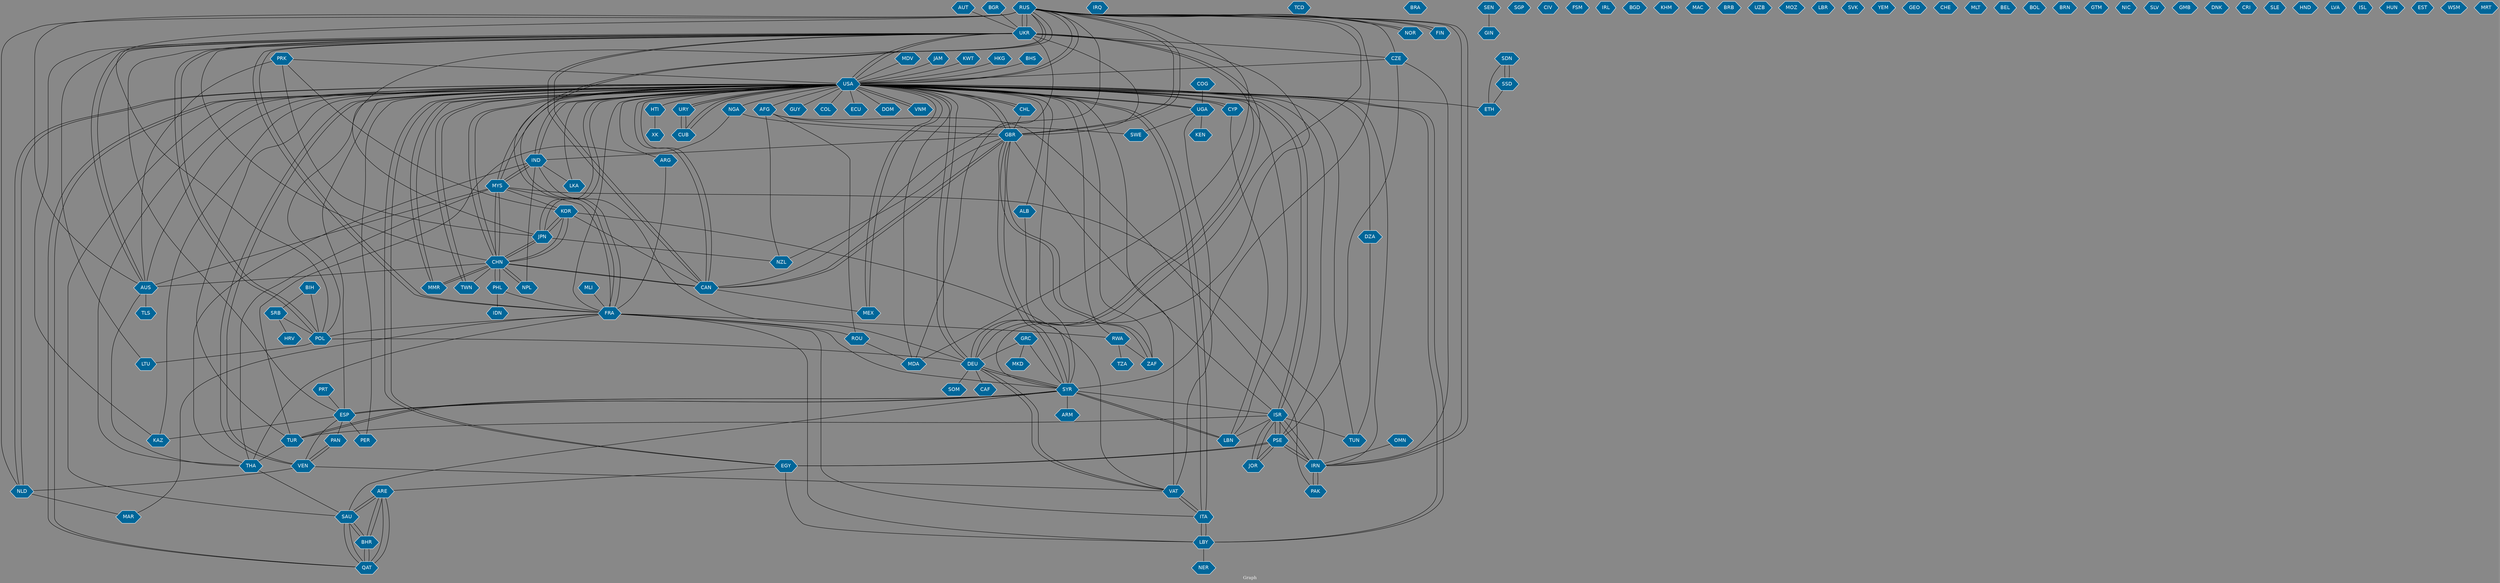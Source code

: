 // Countries together in item graph
graph {
	graph [bgcolor="#888888" fontcolor=white fontsize=12 label="Graph" outputorder=edgesfirst overlap=prism]
	node [color=white fillcolor="#006699" fontcolor=white fontname=Helvetica shape=hexagon style=filled]
	edge [arrowhead=open color=black fontcolor=white fontname=Courier fontsize=12]
		RUS [label=RUS]
		UKR [label=UKR]
		MEX [label=MEX]
		NGA [label=NGA]
		USA [label=USA]
		GBR [label=GBR]
		MMR [label=MMR]
		EGY [label=EGY]
		ARE [label=ARE]
		UGA [label=UGA]
		HTI [label=HTI]
		IRQ [label=IRQ]
		PSE [label=PSE]
		ISR [label=ISR]
		IRN [label=IRN]
		FRA [label=FRA]
		ITA [label=ITA]
		CZE [label=CZE]
		IDN [label=IDN]
		DZA [label=DZA]
		THA [label=THA]
		NZL [label=NZL]
		MDV [label=MDV]
		CAN [label=CAN]
		MYS [label=MYS]
		PAK [label=PAK]
		SYR [label=SYR]
		JPN [label=JPN]
		VEN [label=VEN]
		VAT [label=VAT]
		PER [label=PER]
		AUS [label=AUS]
		TUN [label=TUN]
		AFG [label=AFG]
		XK [label=XK]
		ROU [label=ROU]
		CHN [label=CHN]
		ZAF [label=ZAF]
		IND [label=IND]
		MKD [label=MKD]
		TCD [label=TCD]
		PHL [label=PHL]
		POL [label=POL]
		DEU [label=DEU]
		BRA [label=BRA]
		URY [label=URY]
		ESP [label=ESP]
		ARG [label=ARG]
		NPL [label=NPL]
		MAR [label=MAR]
		TUR [label=TUR]
		SAU [label=SAU]
		NLD [label=NLD]
		GIN [label=GIN]
		KOR [label=KOR]
		PRK [label=PRK]
		SGP [label=SGP]
		NOR [label=NOR]
		GRC [label=GRC]
		CIV [label=CIV]
		JAM [label=JAM]
		CHL [label=CHL]
		SEN [label=SEN]
		SDN [label=SDN]
		LBY [label=LBY]
		QAT [label=QAT]
		FSM [label=FSM]
		TWN [label=TWN]
		RWA [label=RWA]
		HRV [label=HRV]
		JOR [label=JOR]
		IRL [label=IRL]
		CYP [label=CYP]
		CUB [label=CUB]
		LKA [label=LKA]
		BGD [label=BGD]
		KHM [label=KHM]
		MAC [label=MAC]
		ETH [label=ETH]
		BHR [label=BHR]
		BRB [label=BRB]
		LBN [label=LBN]
		UZB [label=UZB]
		SSD [label=SSD]
		MOZ [label=MOZ]
		LBR [label=LBR]
		PRT [label=PRT]
		KEN [label=KEN]
		SVK [label=SVK]
		SOM [label=SOM]
		YEM [label=YEM]
		PAN [label=PAN]
		KWT [label=KWT]
		GEO [label=GEO]
		LTU [label=LTU]
		CHE [label=CHE]
		MLT [label=MLT]
		OMN [label=OMN]
		BEL [label=BEL]
		BOL [label=BOL]
		FIN [label=FIN]
		GUY [label=GUY]
		SRB [label=SRB]
		BRN [label=BRN]
		MDA [label=MDA]
		BGR [label=BGR]
		GTM [label=GTM]
		NIC [label=NIC]
		MLI [label=MLI]
		COL [label=COL]
		SLV [label=SLV]
		BIH [label=BIH]
		AUT [label=AUT]
		CAF [label=CAF]
		COG [label=COG]
		SWE [label=SWE]
		TZA [label=TZA]
		GMB [label=GMB]
		DNK [label=DNK]
		CRI [label=CRI]
		SLE [label=SLE]
		HND [label=HND]
		ECU [label=ECU]
		LVA [label=LVA]
		TLS [label=TLS]
		ARM [label=ARM]
		ALB [label=ALB]
		ISL [label=ISL]
		HUN [label=HUN]
		EST [label=EST]
		WSM [label=WSM]
		DOM [label=DOM]
		NER [label=NER]
		KAZ [label=KAZ]
		HKG [label=HKG]
		BHS [label=BHS]
		VNM [label=VNM]
		MRT [label=MRT]
			HKG -- USA [weight=1]
			VEN -- VAT [weight=2]
			BIH -- POL [weight=2]
			UKR -- FRA [weight=1]
			TUR -- SYR [weight=3]
			CUB -- USA [weight=1]
			SYR -- TUR [weight=1]
			VEN -- USA [weight=3]
			MLI -- FRA [weight=1]
			QAT -- BHR [weight=2]
			NPL -- IND [weight=1]
			IRN -- RUS [weight=2]
			USA -- VAT [weight=6]
			USA -- CYP [weight=1]
			CHN -- NPL [weight=2]
			UGA -- VAT [weight=1]
			CAN -- USA [weight=2]
			AUS -- THA [weight=1]
			AFG -- SWE [weight=1]
			THA -- IND [weight=1]
			USA -- ZAF [weight=1]
			URY -- USA [weight=1]
			USA -- DZA [weight=1]
			CAN -- GBR [weight=1]
			BHR -- QAT [weight=2]
			USA -- COL [weight=1]
			ARE -- BHR [weight=2]
			USA -- RUS [weight=29]
			MYS -- USA [weight=1]
			USA -- NGA [weight=2]
			BIH -- SRB [weight=2]
			NLD -- MAR [weight=2]
			ESP -- PAN [weight=1]
			POL -- LTU [weight=1]
			FRA -- MAR [weight=2]
			CHN -- AUS [weight=1]
			CHN -- CAN [weight=1]
			KWT -- USA [weight=1]
			SYR -- DEU [weight=1]
			IND -- MYS [weight=2]
			PHL -- FRA [weight=1]
			DEU -- CAF [weight=1]
			CAN -- RUS [weight=3]
			BGR -- UKR [weight=1]
			USA -- MYS [weight=2]
			USA -- LBY [weight=3]
			BHR -- ARE [weight=2]
			ESP -- UKR [weight=1]
			LBY -- NER [weight=1]
			ISR -- IRN [weight=6]
			URY -- CUB [weight=1]
			AFG -- ROU [weight=1]
			KAZ -- UKR [weight=1]
			IRN -- ISR [weight=2]
			MYS -- CHN [weight=2]
			MYS -- KOR [weight=1]
			LBY -- USA [weight=2]
			SYR -- LBN [weight=9]
			USA -- THA [weight=1]
			RUS -- IRN [weight=1]
			SDN -- SSD [weight=4]
			SSD -- ETH [weight=1]
			JPN -- CHN [weight=3]
			PSE -- JOR [weight=2]
			SAU -- ARE [weight=2]
			KOR -- JPN [weight=1]
			ISR -- TUN [weight=1]
			PRK -- USA [weight=1]
			ROU -- MDA [weight=1]
			CYP -- LBN [weight=1]
			SAU -- SYR [weight=1]
			RWA -- USA [weight=1]
			JPN -- NZL [weight=1]
			USA -- UKR [weight=31]
			DEU -- SYR [weight=1]
			USA -- ALB [weight=1]
			HTI -- XK [weight=1]
			MYS -- THA [weight=1]
			VEN -- ESP [weight=1]
			USA -- AFG [weight=3]
			DEU -- RUS [weight=4]
			JPN -- USA [weight=3]
			ISR -- LBN [weight=1]
			CHN -- USA [weight=7]
			SRB -- POL [weight=2]
			QAT -- USA [weight=2]
			UGA -- KEN [weight=1]
			USA -- CHL [weight=1]
			EGY -- PSE [weight=5]
			NOR -- RUS [weight=1]
			VEN -- NLD [weight=1]
			USA -- QAT [weight=1]
			MDA -- USA [weight=1]
			QAT -- ARE [weight=2]
			RUS -- SYR [weight=1]
			CAN -- KOR [weight=1]
			GBR -- CAN [weight=1]
			IND -- USA [weight=3]
			UGA -- USA [weight=2]
			SAU -- QAT [weight=1]
			ISR -- TUR [weight=1]
			CHN -- TWN [weight=1]
			GBR -- ISR [weight=2]
			SYR -- ARM [weight=1]
			VNM -- USA [weight=2]
			PER -- USA [weight=1]
			DZA -- TUN [weight=1]
			USA -- HTI [weight=1]
			CAN -- CHN [weight=1]
			EGY -- USA [weight=1]
			PSE -- EGY [weight=1]
			GBR -- IND [weight=1]
			NPL -- CHN [weight=2]
			USA -- TUR [weight=1]
			CHN -- JPN [weight=3]
			UGA -- SWE [weight=1]
			ARG -- FRA [weight=1]
			LBN -- SYR [weight=3]
			UKR -- USA [weight=34]
			POL -- UKR [weight=2]
			PSE -- USA [weight=1]
			ESP -- SYR [weight=4]
			DEU -- VAT [weight=1]
			RUS -- NLD [weight=1]
			COG -- UGA [weight=1]
			ISR -- USA [weight=7]
			POL -- DEU [weight=1]
			CHL -- GBR [weight=1]
			GBR -- RUS [weight=2]
			CZE -- USA [weight=1]
			KOR -- CHN [weight=1]
			SDN -- ETH [weight=1]
			IRN -- PSE [weight=1]
			CHL -- USA [weight=1]
			USA -- NLD [weight=1]
			NGA -- GBR [weight=1]
			SEN -- GIN [weight=1]
			BHR -- SAU [weight=1]
			TUN -- USA [weight=1]
			GBR -- SYR [weight=1]
			RUS -- FIN [weight=1]
			ESP -- PER [weight=1]
			FRA -- USA [weight=2]
			NGA -- TUR [weight=1]
			CYP -- USA [weight=1]
			JAM -- USA [weight=1]
			ISR -- PSE [weight=9]
			ARE -- QAT [weight=3]
			PSE -- ISR [weight=11]
			USA -- ISR [weight=3]
			ALB -- SYR [weight=1]
			ARE -- SAU [weight=3]
			MYS -- IND [weight=3]
			UKR -- POL [weight=1]
			THA -- SAU [weight=1]
			GRC -- SYR [weight=1]
			IRN -- MYS [weight=1]
			UKR -- DEU [weight=7]
			FRA -- ROU [weight=1]
			USA -- ECU [weight=2]
			LBY -- FRA [weight=2]
			FIN -- RUS [weight=1]
			RWA -- TZA [weight=1]
			CZE -- PSE [weight=1]
			TWN -- USA [weight=1]
			IND -- LKA [weight=3]
			GRC -- MKD [weight=1]
			SRB -- HRV [weight=2]
			CHN -- MMR [weight=1]
			USA -- SAU [weight=1]
			AUT -- UKR [weight=2]
			NLD -- USA [weight=1]
			UKR -- AUS [weight=1]
			UKR -- GBR [weight=5]
			MDA -- UKR [weight=1]
			GBR -- NZL [weight=2]
			FRA -- SYR [weight=2]
			MEX -- USA [weight=4]
			VEN -- PAN [weight=1]
			USA -- UGA [weight=1]
			USA -- JPN [weight=3]
			USA -- MEX [weight=1]
			CHN -- PHL [weight=4]
			PHL -- CHN [weight=4]
			PRK -- KOR [weight=3]
			RUS -- UKR [weight=58]
			MMR -- USA [weight=1]
			FRA -- RUS [weight=2]
			IRN -- USA [weight=2]
			UKR -- CZE [weight=1]
			QAT -- SAU [weight=2]
			MDV -- USA [weight=2]
			VAT -- KOR [weight=1]
			USA -- GUY [weight=1]
			POL -- RUS [weight=1]
			RUS -- AUS [weight=1]
			EGY -- LBY [weight=1]
			ESP -- USA [weight=2]
			CUB -- URY [weight=1]
			FRA -- MYS [weight=1]
			CHN -- KOR [weight=1]
			UKR -- SYR [weight=1]
			LKA -- USA [weight=1]
			USA -- EGY [weight=1]
			USA -- ARG [weight=1]
			GBR -- USA [weight=3]
			USA -- DEU [weight=1]
			GBR -- ZAF [weight=1]
			JOR -- PSE [weight=1]
			BHS -- USA [weight=2]
			PAN -- VEN [weight=1]
			LBY -- ITA [weight=1]
			AUS -- TLS [weight=1]
			AUS -- UKR [weight=1]
			USA -- AUS [weight=1]
			SYR -- USA [weight=1]
			DEU -- UKR [weight=2]
			ISR -- JOR [weight=2]
			UKR -- RUS [weight=52]
			EGY -- ARE [weight=1]
			PRK -- AUS [weight=1]
			USA -- CAN [weight=1]
			ZAF -- GBR [weight=1]
			UKR -- LTU [weight=1]
			TUR -- THA [weight=1]
			ITA -- LBY [weight=2]
			SYR -- GBR [weight=1]
			RUS -- FRA [weight=2]
			VAT -- ITA [weight=1]
			UKR -- CAN [weight=1]
			PAK -- IRN [weight=1]
			SYR -- ISR [weight=3]
			SAU -- BHR [weight=2]
			USA -- POL [weight=2]
			USA -- DOM [weight=1]
			SYR -- ESP [weight=1]
			UKR -- CHN [weight=1]
			JPN -- KOR [weight=1]
			FRA -- THA [weight=2]
			CZE -- IRN [weight=1]
			CAN -- UKR [weight=4]
			RWA -- ZAF [weight=1]
			USA -- IND [weight=6]
			IND -- DEU [weight=1]
			MDA -- RUS [weight=1]
			USA -- MMR [weight=2]
			OMN -- IRN [weight=1]
			DEU -- SOM [weight=1]
			JOR -- ISR [weight=2]
			USA -- VNM [weight=1]
			USA -- LBN [weight=1]
			ITA -- VAT [weight=1]
			CZE -- RUS [weight=1]
			RUS -- USA [weight=32]
			CAN -- MEX [weight=1]
			USA -- CUB [weight=1]
			JPN -- RUS [weight=1]
			DEU -- USA [weight=2]
			USA -- KAZ [weight=1]
			USA -- VEN [weight=1]
			RUS -- GBR [weight=5]
			FRA -- ITA [weight=1]
			USA -- TWN [weight=1]
			USA -- ETH [weight=1]
			USA -- ITA [weight=1]
			GRC -- DEU [weight=3]
			VAT -- DEU [weight=2]
			USA -- CHN [weight=8]
			PSE -- IRN [weight=4]
			CHN -- MYS [weight=3]
			RUS -- NOR [weight=1]
			USA -- URY [weight=1]
			PRT -- ESP [weight=1]
			IRN -- PAK [weight=1]
			FRA -- POL [weight=1]
			PRK -- JPN [weight=1]
			ITA -- USA [weight=1]
			FRA -- RWA [weight=2]
			ESP -- KAZ [weight=1]
			SSD -- SDN [weight=2]
			USA -- GBR [weight=2]
			FRA -- UKR [weight=3]
			PHL -- IDN [weight=1]
			AFG -- PAK [weight=1]
			AFG -- NZL [weight=1]
			MMR -- CHN [weight=1]
			AUS -- MYS [weight=3]
}